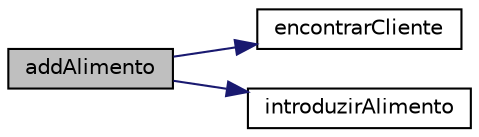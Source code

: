 digraph "addAlimento"
{
 // LATEX_PDF_SIZE
  edge [fontname="Helvetica",fontsize="10",labelfontname="Helvetica",labelfontsize="10"];
  node [fontname="Helvetica",fontsize="10",shape=record];
  rankdir="LR";
  Node1 [label="addAlimento",height=0.2,width=0.4,color="black", fillcolor="grey75", style="filled", fontcolor="black",tooltip="Função que pede os dados para adicionar um Alimento."];
  Node1 -> Node2 [color="midnightblue",fontsize="10",style="solid",fontname="Helvetica"];
  Node2 [label="encontrarCliente",height=0.2,width=0.4,color="black", fillcolor="white", style="filled",URL="$Cliente_8c.html#a39edc51899adccc37eef0c940d9b6573",tooltip="Funcao para encontrar um cliente."];
  Node1 -> Node3 [color="midnightblue",fontsize="10",style="solid",fontname="Helvetica"];
  Node3 [label="introduzirAlimento",height=0.2,width=0.4,color="black", fillcolor="white", style="filled",URL="$Alimentos_8c.html#ad284506774f3e5218110e40d11fa0b44",tooltip="Função para adicionar um cliente."];
}
